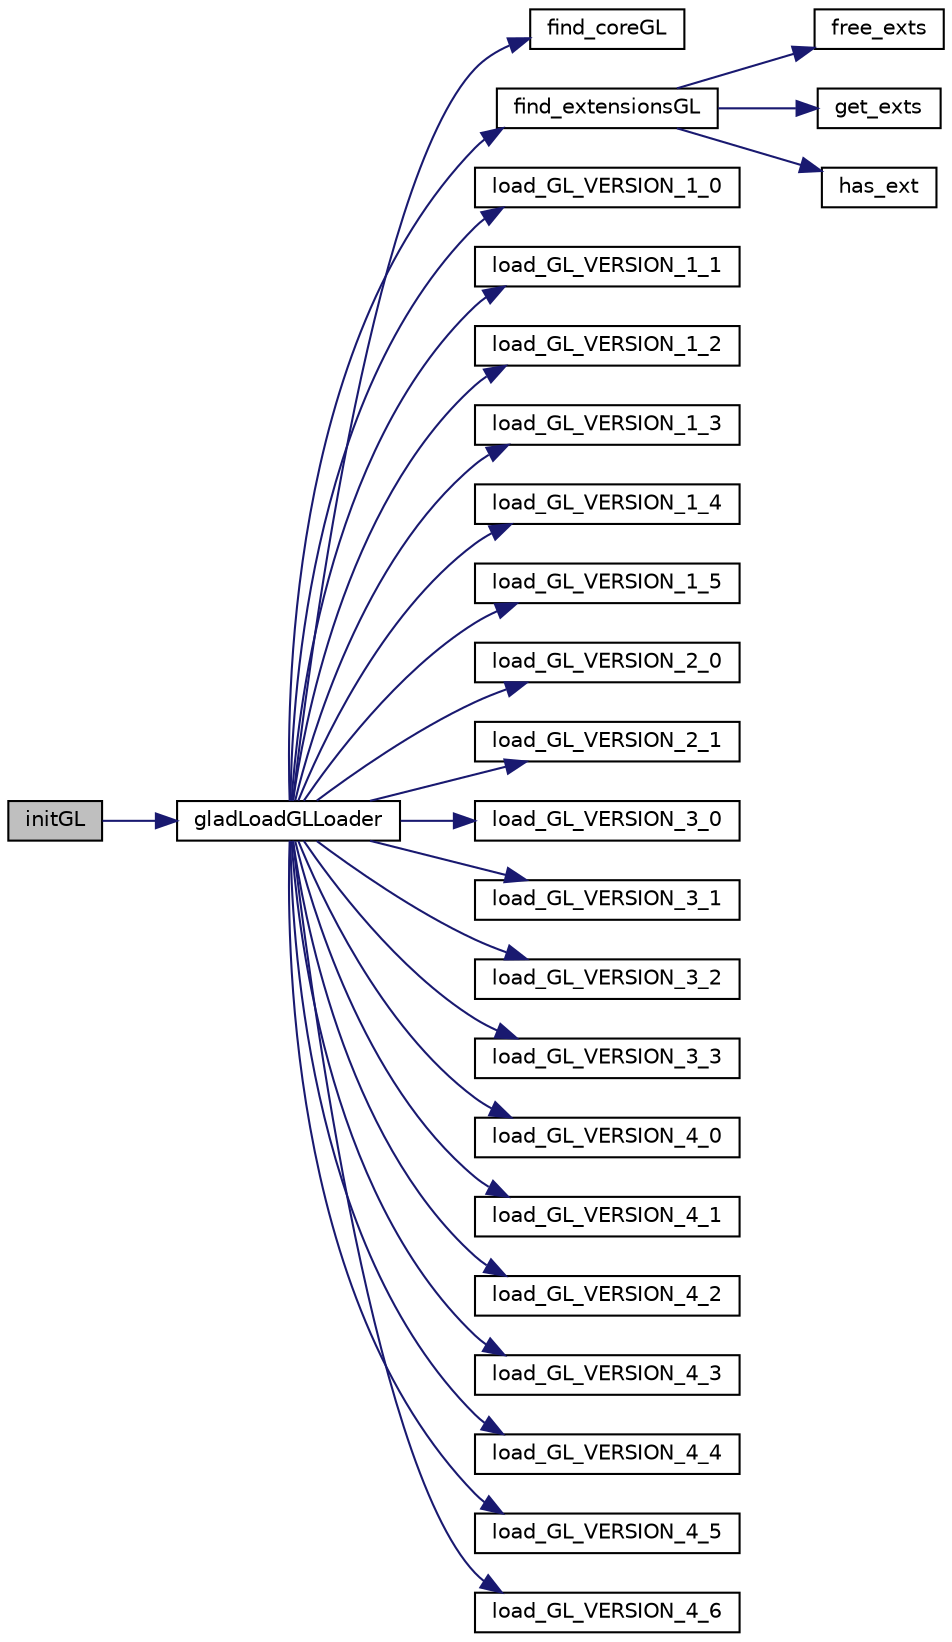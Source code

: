 digraph "initGL"
{
 // LATEX_PDF_SIZE
  edge [fontname="Helvetica",fontsize="10",labelfontname="Helvetica",labelfontsize="10"];
  node [fontname="Helvetica",fontsize="10",shape=record];
  rankdir="LR";
  Node1 [label="initGL",height=0.2,width=0.4,color="black", fillcolor="grey75", style="filled", fontcolor="black",tooltip=" "];
  Node1 -> Node2 [color="midnightblue",fontsize="10",style="solid"];
  Node2 [label="gladLoadGLLoader",height=0.2,width=0.4,color="black", fillcolor="white", style="filled",URL="$glad_8c.html#af70e4674f75bd3bbfedf7979607c65ef",tooltip=" "];
  Node2 -> Node3 [color="midnightblue",fontsize="10",style="solid"];
  Node3 [label="find_coreGL",height=0.2,width=0.4,color="black", fillcolor="white", style="filled",URL="$glad_8c.html#a1e6b94e667c5087bcd17801e4e4942a3",tooltip=" "];
  Node2 -> Node4 [color="midnightblue",fontsize="10",style="solid"];
  Node4 [label="find_extensionsGL",height=0.2,width=0.4,color="black", fillcolor="white", style="filled",URL="$glad_8c.html#aec888869187731b49111dfbea5f7cd56",tooltip=" "];
  Node4 -> Node5 [color="midnightblue",fontsize="10",style="solid"];
  Node5 [label="free_exts",height=0.2,width=0.4,color="black", fillcolor="white", style="filled",URL="$glad_8c.html#a250a03ed54f517313be3fb311c1d0929",tooltip=" "];
  Node4 -> Node6 [color="midnightblue",fontsize="10",style="solid"];
  Node6 [label="get_exts",height=0.2,width=0.4,color="black", fillcolor="white", style="filled",URL="$glad_8c.html#abfb50eb07d43a6e366811edf9feff173",tooltip=" "];
  Node4 -> Node7 [color="midnightblue",fontsize="10",style="solid"];
  Node7 [label="has_ext",height=0.2,width=0.4,color="black", fillcolor="white", style="filled",URL="$glad_8c.html#abfdc555a06ed44e71045a703a7d43951",tooltip=" "];
  Node2 -> Node8 [color="midnightblue",fontsize="10",style="solid"];
  Node8 [label="load_GL_VERSION_1_0",height=0.2,width=0.4,color="black", fillcolor="white", style="filled",URL="$glad_8c.html#ac9cefadc8a6c809297856b3cb546d1d4",tooltip=" "];
  Node2 -> Node9 [color="midnightblue",fontsize="10",style="solid"];
  Node9 [label="load_GL_VERSION_1_1",height=0.2,width=0.4,color="black", fillcolor="white", style="filled",URL="$glad_8c.html#a35dbc78b11773681adc60e990fef7005",tooltip=" "];
  Node2 -> Node10 [color="midnightblue",fontsize="10",style="solid"];
  Node10 [label="load_GL_VERSION_1_2",height=0.2,width=0.4,color="black", fillcolor="white", style="filled",URL="$glad_8c.html#a577c4b9e1351249c243b007ecc4a975e",tooltip=" "];
  Node2 -> Node11 [color="midnightblue",fontsize="10",style="solid"];
  Node11 [label="load_GL_VERSION_1_3",height=0.2,width=0.4,color="black", fillcolor="white", style="filled",URL="$glad_8c.html#a64db1ca3b160134bd85d5121be77ab1c",tooltip=" "];
  Node2 -> Node12 [color="midnightblue",fontsize="10",style="solid"];
  Node12 [label="load_GL_VERSION_1_4",height=0.2,width=0.4,color="black", fillcolor="white", style="filled",URL="$glad_8c.html#a3fcc343e68a41abbf2aaf2898ba6c662",tooltip=" "];
  Node2 -> Node13 [color="midnightblue",fontsize="10",style="solid"];
  Node13 [label="load_GL_VERSION_1_5",height=0.2,width=0.4,color="black", fillcolor="white", style="filled",URL="$glad_8c.html#a5b8a4ead1fe41911c78f289e1e099c17",tooltip=" "];
  Node2 -> Node14 [color="midnightblue",fontsize="10",style="solid"];
  Node14 [label="load_GL_VERSION_2_0",height=0.2,width=0.4,color="black", fillcolor="white", style="filled",URL="$glad_8c.html#ada4838bbc696bf9bd3fee9945ae2fc62",tooltip=" "];
  Node2 -> Node15 [color="midnightblue",fontsize="10",style="solid"];
  Node15 [label="load_GL_VERSION_2_1",height=0.2,width=0.4,color="black", fillcolor="white", style="filled",URL="$glad_8c.html#a6b1ddad462fc87b8ca81a8228c81bf9f",tooltip=" "];
  Node2 -> Node16 [color="midnightblue",fontsize="10",style="solid"];
  Node16 [label="load_GL_VERSION_3_0",height=0.2,width=0.4,color="black", fillcolor="white", style="filled",URL="$glad_8c.html#a66fb68f92ff5be9c41e8fd9e3a0f1f22",tooltip=" "];
  Node2 -> Node17 [color="midnightblue",fontsize="10",style="solid"];
  Node17 [label="load_GL_VERSION_3_1",height=0.2,width=0.4,color="black", fillcolor="white", style="filled",URL="$glad_8c.html#aa0161dc921d58866d5c9384b365bfae7",tooltip=" "];
  Node2 -> Node18 [color="midnightblue",fontsize="10",style="solid"];
  Node18 [label="load_GL_VERSION_3_2",height=0.2,width=0.4,color="black", fillcolor="white", style="filled",URL="$glad_8c.html#aa4ad9ec346eeec0578169e552b802662",tooltip=" "];
  Node2 -> Node19 [color="midnightblue",fontsize="10",style="solid"];
  Node19 [label="load_GL_VERSION_3_3",height=0.2,width=0.4,color="black", fillcolor="white", style="filled",URL="$glad_8c.html#a5b35a05be99645aebc78627b564fb0be",tooltip=" "];
  Node2 -> Node20 [color="midnightblue",fontsize="10",style="solid"];
  Node20 [label="load_GL_VERSION_4_0",height=0.2,width=0.4,color="black", fillcolor="white", style="filled",URL="$glad_8c.html#afd687e92ccc3435db99eb010fc5565a4",tooltip=" "];
  Node2 -> Node21 [color="midnightblue",fontsize="10",style="solid"];
  Node21 [label="load_GL_VERSION_4_1",height=0.2,width=0.4,color="black", fillcolor="white", style="filled",URL="$glad_8c.html#ab46b2b729425b5bb92c402e7b08c90fa",tooltip=" "];
  Node2 -> Node22 [color="midnightblue",fontsize="10",style="solid"];
  Node22 [label="load_GL_VERSION_4_2",height=0.2,width=0.4,color="black", fillcolor="white", style="filled",URL="$glad_8c.html#a34c73452306d56278046dd284ec050bd",tooltip=" "];
  Node2 -> Node23 [color="midnightblue",fontsize="10",style="solid"];
  Node23 [label="load_GL_VERSION_4_3",height=0.2,width=0.4,color="black", fillcolor="white", style="filled",URL="$glad_8c.html#ac96c85fb3086e40f55ecc2a85e88f940",tooltip=" "];
  Node2 -> Node24 [color="midnightblue",fontsize="10",style="solid"];
  Node24 [label="load_GL_VERSION_4_4",height=0.2,width=0.4,color="black", fillcolor="white", style="filled",URL="$glad_8c.html#a3379f8fef4545548f7508288d9f23d91",tooltip=" "];
  Node2 -> Node25 [color="midnightblue",fontsize="10",style="solid"];
  Node25 [label="load_GL_VERSION_4_5",height=0.2,width=0.4,color="black", fillcolor="white", style="filled",URL="$glad_8c.html#a09519edf390523b7e1eda978dc24fc0e",tooltip=" "];
  Node2 -> Node26 [color="midnightblue",fontsize="10",style="solid"];
  Node26 [label="load_GL_VERSION_4_6",height=0.2,width=0.4,color="black", fillcolor="white", style="filled",URL="$glad_8c.html#a19a87c3f49eec57840b60e259a1f009f",tooltip=" "];
}
